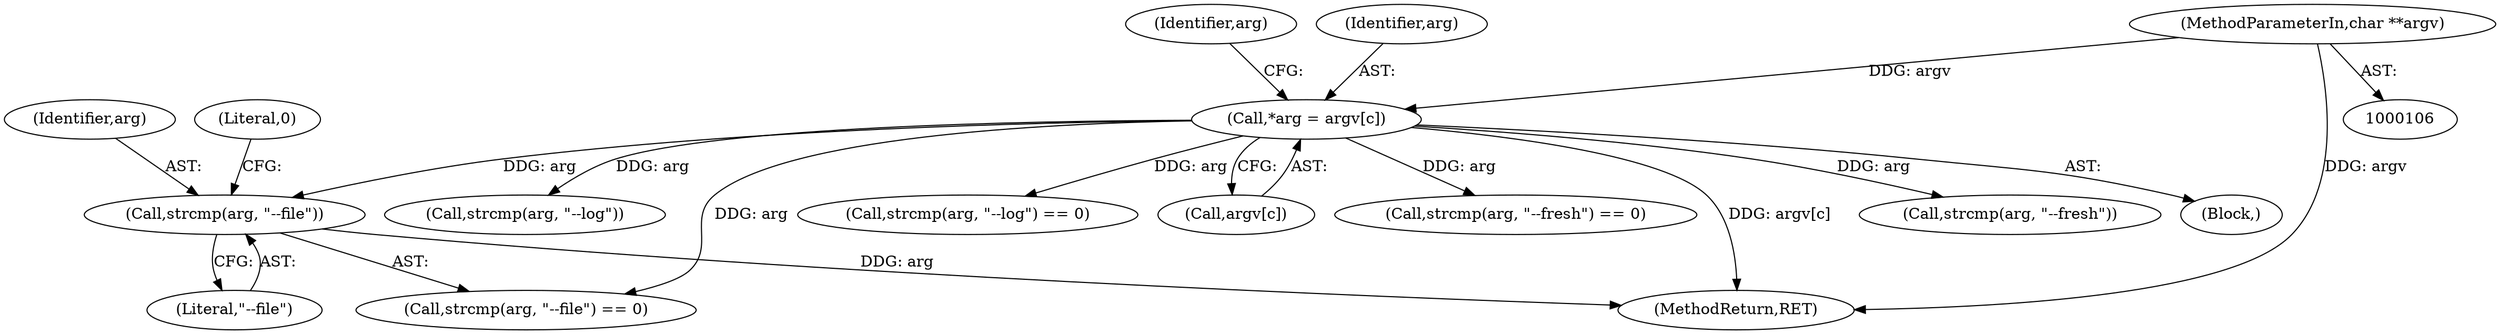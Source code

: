 digraph "0_Android_9d4853418ab2f754c2b63e091c29c5529b8b86ca_29@API" {
"1000187" [label="(Call,strcmp(arg, \"--file\"))"];
"1000152" [label="(Call,*arg = argv[c])"];
"1000108" [label="(MethodParameterIn,char **argv)"];
"1000187" [label="(Call,strcmp(arg, \"--file\"))"];
"1000169" [label="(Call,strcmp(arg, \"--fresh\"))"];
"1000152" [label="(Call,*arg = argv[c])"];
"1000150" [label="(Block,)"];
"1000159" [label="(Call,strcmp(arg, \"--log\"))"];
"1000189" [label="(Literal,\"--file\")"];
"1000552" [label="(MethodReturn,RET)"];
"1000188" [label="(Identifier,arg)"];
"1000190" [label="(Literal,0)"];
"1000186" [label="(Call,strcmp(arg, \"--file\") == 0)"];
"1000108" [label="(MethodParameterIn,char **argv)"];
"1000158" [label="(Call,strcmp(arg, \"--log\") == 0)"];
"1000160" [label="(Identifier,arg)"];
"1000153" [label="(Identifier,arg)"];
"1000154" [label="(Call,argv[c])"];
"1000168" [label="(Call,strcmp(arg, \"--fresh\") == 0)"];
"1000187" -> "1000186"  [label="AST: "];
"1000187" -> "1000189"  [label="CFG: "];
"1000188" -> "1000187"  [label="AST: "];
"1000189" -> "1000187"  [label="AST: "];
"1000190" -> "1000187"  [label="CFG: "];
"1000187" -> "1000552"  [label="DDG: arg"];
"1000152" -> "1000187"  [label="DDG: arg"];
"1000152" -> "1000150"  [label="AST: "];
"1000152" -> "1000154"  [label="CFG: "];
"1000153" -> "1000152"  [label="AST: "];
"1000154" -> "1000152"  [label="AST: "];
"1000160" -> "1000152"  [label="CFG: "];
"1000152" -> "1000552"  [label="DDG: argv[c]"];
"1000108" -> "1000152"  [label="DDG: argv"];
"1000152" -> "1000158"  [label="DDG: arg"];
"1000152" -> "1000159"  [label="DDG: arg"];
"1000152" -> "1000168"  [label="DDG: arg"];
"1000152" -> "1000169"  [label="DDG: arg"];
"1000152" -> "1000186"  [label="DDG: arg"];
"1000108" -> "1000106"  [label="AST: "];
"1000108" -> "1000552"  [label="DDG: argv"];
}
